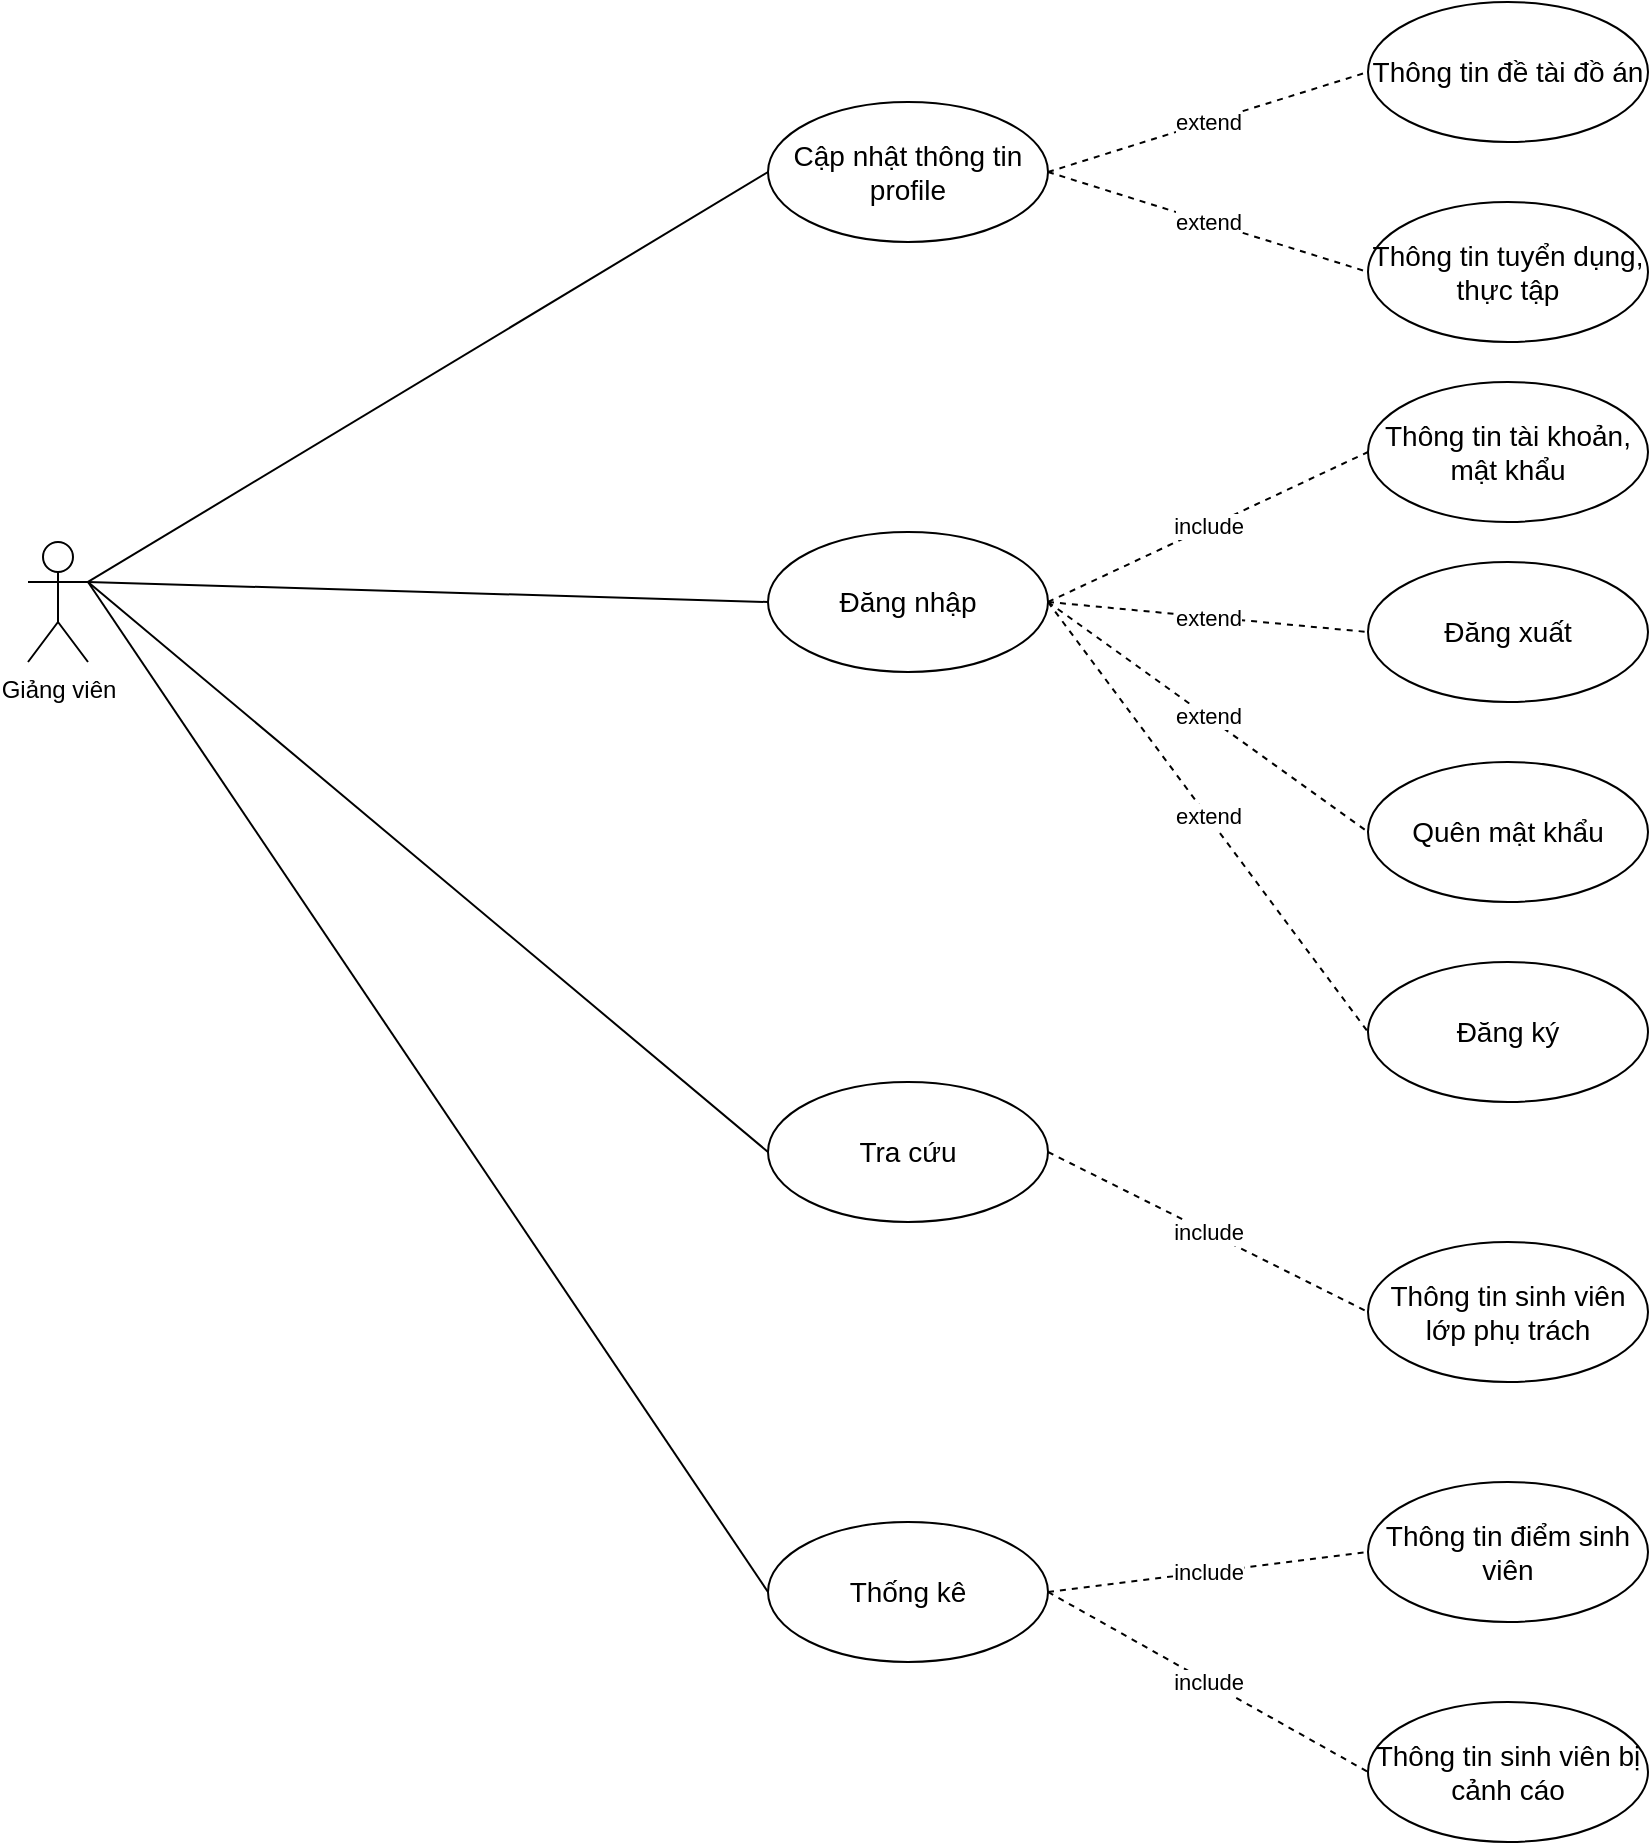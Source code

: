 <mxfile version="20.6.2" type="device"><diagram id="C8hepK-WMbGHweaHNrqb" name="Page-1"><mxGraphModel dx="1281" dy="1061" grid="1" gridSize="10" guides="1" tooltips="1" connect="1" arrows="1" fold="1" page="1" pageScale="1" pageWidth="850" pageHeight="1100" math="0" shadow="0"><root><mxCell id="0"/><mxCell id="1" parent="0"/><mxCell id="Llizv6on-L0BgHG9Z3BZ-2" value="Giảng viên" style="shape=umlActor;verticalLabelPosition=bottom;verticalAlign=top;html=1;outlineConnect=0;" vertex="1" parent="1"><mxGeometry x="30" y="280" width="30" height="60" as="geometry"/></mxCell><mxCell id="Llizv6on-L0BgHG9Z3BZ-5" value="Cập nhật thông tin profile" style="ellipse;whiteSpace=wrap;html=1;strokeWidth=1;fontSize=14;" vertex="1" parent="1"><mxGeometry x="400" y="60" width="140" height="70" as="geometry"/></mxCell><mxCell id="Llizv6on-L0BgHG9Z3BZ-6" value="Đăng nhập" style="ellipse;whiteSpace=wrap;html=1;strokeWidth=1;fontSize=14;" vertex="1" parent="1"><mxGeometry x="400" y="275" width="140" height="70" as="geometry"/></mxCell><mxCell id="Llizv6on-L0BgHG9Z3BZ-7" value="Thống kê" style="ellipse;whiteSpace=wrap;html=1;strokeWidth=1;fontSize=14;" vertex="1" parent="1"><mxGeometry x="400" y="770" width="140" height="70" as="geometry"/></mxCell><mxCell id="Llizv6on-L0BgHG9Z3BZ-8" value="Tra cứu" style="ellipse;whiteSpace=wrap;html=1;strokeWidth=1;fontSize=14;" vertex="1" parent="1"><mxGeometry x="400" y="550" width="140" height="70" as="geometry"/></mxCell><mxCell id="Llizv6on-L0BgHG9Z3BZ-19" value="" style="endArrow=none;html=1;rounded=0;entryX=0;entryY=0.5;entryDx=0;entryDy=0;exitX=1;exitY=0.333;exitDx=0;exitDy=0;exitPerimeter=0;" edge="1" parent="1" source="Llizv6on-L0BgHG9Z3BZ-2" target="Llizv6on-L0BgHG9Z3BZ-5"><mxGeometry width="50" height="50" relative="1" as="geometry"><mxPoint x="60" y="350" as="sourcePoint"/><mxPoint x="340.0" y="255" as="targetPoint"/></mxGeometry></mxCell><mxCell id="Llizv6on-L0BgHG9Z3BZ-21" value="" style="endArrow=none;html=1;rounded=0;entryX=0;entryY=0.5;entryDx=0;entryDy=0;exitX=1;exitY=0.333;exitDx=0;exitDy=0;exitPerimeter=0;" edge="1" parent="1" source="Llizv6on-L0BgHG9Z3BZ-2" target="Llizv6on-L0BgHG9Z3BZ-7"><mxGeometry width="50" height="50" relative="1" as="geometry"><mxPoint x="50" y="300" as="sourcePoint"/><mxPoint x="340.0" y="650" as="targetPoint"/></mxGeometry></mxCell><mxCell id="Llizv6on-L0BgHG9Z3BZ-23" value="" style="endArrow=none;html=1;rounded=0;entryX=0;entryY=0.5;entryDx=0;entryDy=0;exitX=1;exitY=0.333;exitDx=0;exitDy=0;exitPerimeter=0;" edge="1" parent="1" source="Llizv6on-L0BgHG9Z3BZ-2" target="Llizv6on-L0BgHG9Z3BZ-8"><mxGeometry width="50" height="50" relative="1" as="geometry"><mxPoint x="-10" y="340" as="sourcePoint"/><mxPoint x="340.0" y="515" as="targetPoint"/></mxGeometry></mxCell><mxCell id="Llizv6on-L0BgHG9Z3BZ-25" value="" style="endArrow=none;html=1;rounded=0;exitX=1;exitY=0.333;exitDx=0;exitDy=0;exitPerimeter=0;entryX=0;entryY=0.5;entryDx=0;entryDy=0;" edge="1" parent="1" source="Llizv6on-L0BgHG9Z3BZ-2" target="Llizv6on-L0BgHG9Z3BZ-6"><mxGeometry width="50" height="50" relative="1" as="geometry"><mxPoint x="60" y="540" as="sourcePoint"/><mxPoint x="330" y="440" as="targetPoint"/></mxGeometry></mxCell><mxCell id="Llizv6on-L0BgHG9Z3BZ-30" value="include" style="endArrow=none;dashed=1;html=1;rounded=0;entryX=0;entryY=0.5;entryDx=0;entryDy=0;exitX=1;exitY=0.5;exitDx=0;exitDy=0;" edge="1" parent="1" target="Llizv6on-L0BgHG9Z3BZ-31" source="Llizv6on-L0BgHG9Z3BZ-6"><mxGeometry width="50" height="50" relative="1" as="geometry"><mxPoint x="550.0" y="275" as="sourcePoint"/><mxPoint x="720.0" y="245" as="targetPoint"/></mxGeometry></mxCell><mxCell id="Llizv6on-L0BgHG9Z3BZ-31" value="Thông tin tài khoản, mật khẩu" style="ellipse;whiteSpace=wrap;html=1;strokeWidth=1;fontSize=14;" vertex="1" parent="1"><mxGeometry x="700" y="200" width="140" height="70" as="geometry"/></mxCell><mxCell id="Llizv6on-L0BgHG9Z3BZ-32" value="Đăng xuất" style="ellipse;whiteSpace=wrap;html=1;strokeWidth=1;fontSize=14;" vertex="1" parent="1"><mxGeometry x="700" y="290" width="140" height="70" as="geometry"/></mxCell><mxCell id="Llizv6on-L0BgHG9Z3BZ-33" value="extend" style="endArrow=none;dashed=1;html=1;rounded=0;entryX=0;entryY=0.5;entryDx=0;entryDy=0;exitX=1;exitY=0.5;exitDx=0;exitDy=0;" edge="1" parent="1" target="Llizv6on-L0BgHG9Z3BZ-32" source="Llizv6on-L0BgHG9Z3BZ-6"><mxGeometry width="50" height="50" relative="1" as="geometry"><mxPoint x="550.0" y="275" as="sourcePoint"/><mxPoint x="760" y="225" as="targetPoint"/></mxGeometry></mxCell><mxCell id="Llizv6on-L0BgHG9Z3BZ-34" value="Quên mật khẩu" style="ellipse;whiteSpace=wrap;html=1;strokeWidth=1;fontSize=14;" vertex="1" parent="1"><mxGeometry x="700" y="390" width="140" height="70" as="geometry"/></mxCell><mxCell id="Llizv6on-L0BgHG9Z3BZ-35" value="extend" style="endArrow=none;dashed=1;html=1;rounded=0;entryX=0;entryY=0.5;entryDx=0;entryDy=0;exitX=1;exitY=0.5;exitDx=0;exitDy=0;" edge="1" parent="1" target="Llizv6on-L0BgHG9Z3BZ-34" source="Llizv6on-L0BgHG9Z3BZ-6"><mxGeometry width="50" height="50" relative="1" as="geometry"><mxPoint x="550.0" y="275" as="sourcePoint"/><mxPoint x="720" y="395" as="targetPoint"/></mxGeometry></mxCell><mxCell id="Llizv6on-L0BgHG9Z3BZ-36" value="Đăng ký" style="ellipse;whiteSpace=wrap;html=1;strokeWidth=1;fontSize=14;" vertex="1" parent="1"><mxGeometry x="700" y="490" width="140" height="70" as="geometry"/></mxCell><mxCell id="Llizv6on-L0BgHG9Z3BZ-37" value="extend" style="endArrow=none;dashed=1;html=1;rounded=0;entryX=0;entryY=0.5;entryDx=0;entryDy=0;exitX=1;exitY=0.5;exitDx=0;exitDy=0;" edge="1" parent="1" target="Llizv6on-L0BgHG9Z3BZ-36" source="Llizv6on-L0BgHG9Z3BZ-6"><mxGeometry width="50" height="50" relative="1" as="geometry"><mxPoint x="550.0" y="275" as="sourcePoint"/><mxPoint x="720.0" y="435" as="targetPoint"/></mxGeometry></mxCell><mxCell id="Llizv6on-L0BgHG9Z3BZ-38" value="Thông tin đề tài đồ án" style="ellipse;whiteSpace=wrap;html=1;strokeWidth=1;fontSize=14;" vertex="1" parent="1"><mxGeometry x="700" y="10" width="140" height="70" as="geometry"/></mxCell><mxCell id="Llizv6on-L0BgHG9Z3BZ-39" value="extend" style="endArrow=none;dashed=1;html=1;rounded=0;entryX=0;entryY=0.5;entryDx=0;entryDy=0;exitX=1;exitY=0.5;exitDx=0;exitDy=0;" edge="1" parent="1" source="Llizv6on-L0BgHG9Z3BZ-5" target="Llizv6on-L0BgHG9Z3BZ-38"><mxGeometry width="50" height="50" relative="1" as="geometry"><mxPoint x="550.0" y="290" as="sourcePoint"/><mxPoint x="710.0" y="335" as="targetPoint"/></mxGeometry></mxCell><mxCell id="Llizv6on-L0BgHG9Z3BZ-40" value="Thông tin tuyển dụng, thực tập" style="ellipse;whiteSpace=wrap;html=1;strokeWidth=1;fontSize=14;" vertex="1" parent="1"><mxGeometry x="700" y="110" width="140" height="70" as="geometry"/></mxCell><mxCell id="Llizv6on-L0BgHG9Z3BZ-41" value="extend" style="endArrow=none;dashed=1;html=1;rounded=0;entryX=0;entryY=0.5;entryDx=0;entryDy=0;exitX=1;exitY=0.5;exitDx=0;exitDy=0;" edge="1" parent="1" source="Llizv6on-L0BgHG9Z3BZ-5" target="Llizv6on-L0BgHG9Z3BZ-40"><mxGeometry width="50" height="50" relative="1" as="geometry"><mxPoint x="550.0" y="135" as="sourcePoint"/><mxPoint x="700.0" y="65" as="targetPoint"/></mxGeometry></mxCell><mxCell id="Llizv6on-L0BgHG9Z3BZ-42" value="Thông tin sinh viên lớp phụ trách" style="ellipse;whiteSpace=wrap;html=1;strokeWidth=1;fontSize=14;" vertex="1" parent="1"><mxGeometry x="700" y="630" width="140" height="70" as="geometry"/></mxCell><mxCell id="Llizv6on-L0BgHG9Z3BZ-43" value="include" style="endArrow=none;dashed=1;html=1;rounded=0;entryX=0;entryY=0.5;entryDx=0;entryDy=0;exitX=1;exitY=0.5;exitDx=0;exitDy=0;" edge="1" parent="1" source="Llizv6on-L0BgHG9Z3BZ-8" target="Llizv6on-L0BgHG9Z3BZ-42"><mxGeometry width="50" height="50" relative="1" as="geometry"><mxPoint x="550.0" y="320" as="sourcePoint"/><mxPoint x="710.0" y="245" as="targetPoint"/></mxGeometry></mxCell><mxCell id="Llizv6on-L0BgHG9Z3BZ-44" value="Thông tin điểm sinh viên" style="ellipse;whiteSpace=wrap;html=1;strokeWidth=1;fontSize=14;" vertex="1" parent="1"><mxGeometry x="700" y="750" width="140" height="70" as="geometry"/></mxCell><mxCell id="Llizv6on-L0BgHG9Z3BZ-45" value="Thông tin sinh viên bị cảnh cáo" style="ellipse;whiteSpace=wrap;html=1;strokeWidth=1;fontSize=14;" vertex="1" parent="1"><mxGeometry x="700" y="860" width="140" height="70" as="geometry"/></mxCell><mxCell id="Llizv6on-L0BgHG9Z3BZ-46" value="include" style="endArrow=none;dashed=1;html=1;rounded=0;entryX=0;entryY=0.5;entryDx=0;entryDy=0;exitX=1;exitY=0.5;exitDx=0;exitDy=0;" edge="1" parent="1" source="Llizv6on-L0BgHG9Z3BZ-7" target="Llizv6on-L0BgHG9Z3BZ-44"><mxGeometry width="50" height="50" relative="1" as="geometry"><mxPoint x="550.0" y="595" as="sourcePoint"/><mxPoint x="710.0" y="675" as="targetPoint"/></mxGeometry></mxCell><mxCell id="Llizv6on-L0BgHG9Z3BZ-47" value="include" style="endArrow=none;dashed=1;html=1;rounded=0;entryX=0;entryY=0.5;entryDx=0;entryDy=0;exitX=1;exitY=0.5;exitDx=0;exitDy=0;" edge="1" parent="1" source="Llizv6on-L0BgHG9Z3BZ-7" target="Llizv6on-L0BgHG9Z3BZ-45"><mxGeometry width="50" height="50" relative="1" as="geometry"><mxPoint x="550.0" y="815" as="sourcePoint"/><mxPoint x="710.0" y="795" as="targetPoint"/></mxGeometry></mxCell></root></mxGraphModel></diagram></mxfile>